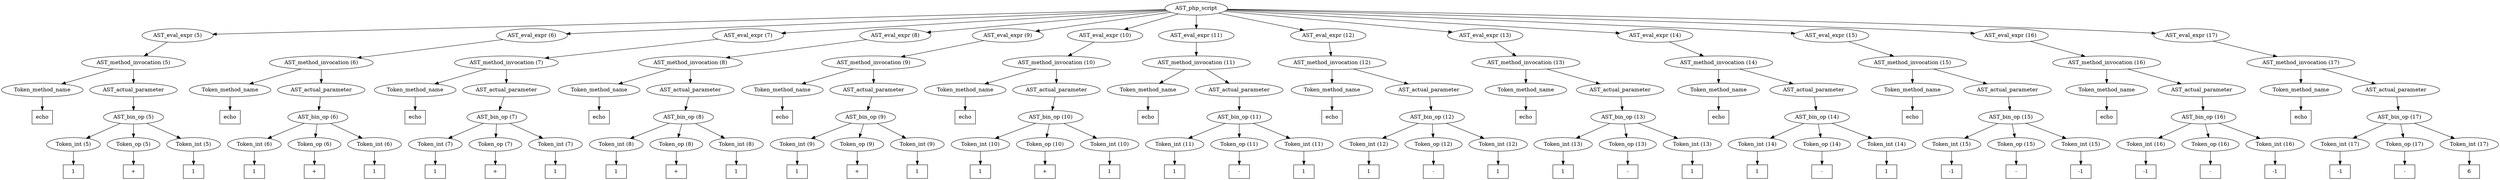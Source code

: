 /*
 * AST in dot format generated by phc -- the PHP compiler
 */

digraph AST {
node_0 [label="AST_php_script"];
node_1 [label="AST_eval_expr (5)"];
node_2 [label="AST_method_invocation (5)"];
node_3 [label="Token_method_name"];
node_4 [label="echo", shape=box]
node_3 -> node_4;
node_5 [label="AST_actual_parameter"];
node_6 [label="AST_bin_op (5)"];
node_7 [label="Token_int (5)"];
node_8 [label="1", shape=box]
node_7 -> node_8;
node_9 [label="Token_op (5)"];
node_10 [label="+", shape=box]
node_9 -> node_10;
node_11 [label="Token_int (5)"];
node_12 [label="1", shape=box]
node_11 -> node_12;
node_6 -> node_11;
node_6 -> node_9;
node_6 -> node_7;
node_5 -> node_6;
node_2 -> node_5;
node_2 -> node_3;
node_1 -> node_2;
node_13 [label="AST_eval_expr (6)"];
node_14 [label="AST_method_invocation (6)"];
node_15 [label="Token_method_name"];
node_16 [label="echo", shape=box]
node_15 -> node_16;
node_17 [label="AST_actual_parameter"];
node_18 [label="AST_bin_op (6)"];
node_19 [label="Token_int (6)"];
node_20 [label="1", shape=box]
node_19 -> node_20;
node_21 [label="Token_op (6)"];
node_22 [label="+", shape=box]
node_21 -> node_22;
node_23 [label="Token_int (6)"];
node_24 [label="1", shape=box]
node_23 -> node_24;
node_18 -> node_23;
node_18 -> node_21;
node_18 -> node_19;
node_17 -> node_18;
node_14 -> node_17;
node_14 -> node_15;
node_13 -> node_14;
node_25 [label="AST_eval_expr (7)"];
node_26 [label="AST_method_invocation (7)"];
node_27 [label="Token_method_name"];
node_28 [label="echo", shape=box]
node_27 -> node_28;
node_29 [label="AST_actual_parameter"];
node_30 [label="AST_bin_op (7)"];
node_31 [label="Token_int (7)"];
node_32 [label="1", shape=box]
node_31 -> node_32;
node_33 [label="Token_op (7)"];
node_34 [label="+", shape=box]
node_33 -> node_34;
node_35 [label="Token_int (7)"];
node_36 [label="1", shape=box]
node_35 -> node_36;
node_30 -> node_35;
node_30 -> node_33;
node_30 -> node_31;
node_29 -> node_30;
node_26 -> node_29;
node_26 -> node_27;
node_25 -> node_26;
node_37 [label="AST_eval_expr (8)"];
node_38 [label="AST_method_invocation (8)"];
node_39 [label="Token_method_name"];
node_40 [label="echo", shape=box]
node_39 -> node_40;
node_41 [label="AST_actual_parameter"];
node_42 [label="AST_bin_op (8)"];
node_43 [label="Token_int (8)"];
node_44 [label="1", shape=box]
node_43 -> node_44;
node_45 [label="Token_op (8)"];
node_46 [label="+", shape=box]
node_45 -> node_46;
node_47 [label="Token_int (8)"];
node_48 [label="1", shape=box]
node_47 -> node_48;
node_42 -> node_47;
node_42 -> node_45;
node_42 -> node_43;
node_41 -> node_42;
node_38 -> node_41;
node_38 -> node_39;
node_37 -> node_38;
node_49 [label="AST_eval_expr (9)"];
node_50 [label="AST_method_invocation (9)"];
node_51 [label="Token_method_name"];
node_52 [label="echo", shape=box]
node_51 -> node_52;
node_53 [label="AST_actual_parameter"];
node_54 [label="AST_bin_op (9)"];
node_55 [label="Token_int (9)"];
node_56 [label="1", shape=box]
node_55 -> node_56;
node_57 [label="Token_op (9)"];
node_58 [label="+", shape=box]
node_57 -> node_58;
node_59 [label="Token_int (9)"];
node_60 [label="1", shape=box]
node_59 -> node_60;
node_54 -> node_59;
node_54 -> node_57;
node_54 -> node_55;
node_53 -> node_54;
node_50 -> node_53;
node_50 -> node_51;
node_49 -> node_50;
node_61 [label="AST_eval_expr (10)"];
node_62 [label="AST_method_invocation (10)"];
node_63 [label="Token_method_name"];
node_64 [label="echo", shape=box]
node_63 -> node_64;
node_65 [label="AST_actual_parameter"];
node_66 [label="AST_bin_op (10)"];
node_67 [label="Token_int (10)"];
node_68 [label="1", shape=box]
node_67 -> node_68;
node_69 [label="Token_op (10)"];
node_70 [label="+", shape=box]
node_69 -> node_70;
node_71 [label="Token_int (10)"];
node_72 [label="1", shape=box]
node_71 -> node_72;
node_66 -> node_71;
node_66 -> node_69;
node_66 -> node_67;
node_65 -> node_66;
node_62 -> node_65;
node_62 -> node_63;
node_61 -> node_62;
node_73 [label="AST_eval_expr (11)"];
node_74 [label="AST_method_invocation (11)"];
node_75 [label="Token_method_name"];
node_76 [label="echo", shape=box]
node_75 -> node_76;
node_77 [label="AST_actual_parameter"];
node_78 [label="AST_bin_op (11)"];
node_79 [label="Token_int (11)"];
node_80 [label="1", shape=box]
node_79 -> node_80;
node_81 [label="Token_op (11)"];
node_82 [label="-", shape=box]
node_81 -> node_82;
node_83 [label="Token_int (11)"];
node_84 [label="1", shape=box]
node_83 -> node_84;
node_78 -> node_83;
node_78 -> node_81;
node_78 -> node_79;
node_77 -> node_78;
node_74 -> node_77;
node_74 -> node_75;
node_73 -> node_74;
node_85 [label="AST_eval_expr (12)"];
node_86 [label="AST_method_invocation (12)"];
node_87 [label="Token_method_name"];
node_88 [label="echo", shape=box]
node_87 -> node_88;
node_89 [label="AST_actual_parameter"];
node_90 [label="AST_bin_op (12)"];
node_91 [label="Token_int (12)"];
node_92 [label="1", shape=box]
node_91 -> node_92;
node_93 [label="Token_op (12)"];
node_94 [label="-", shape=box]
node_93 -> node_94;
node_95 [label="Token_int (12)"];
node_96 [label="1", shape=box]
node_95 -> node_96;
node_90 -> node_95;
node_90 -> node_93;
node_90 -> node_91;
node_89 -> node_90;
node_86 -> node_89;
node_86 -> node_87;
node_85 -> node_86;
node_97 [label="AST_eval_expr (13)"];
node_98 [label="AST_method_invocation (13)"];
node_99 [label="Token_method_name"];
node_100 [label="echo", shape=box]
node_99 -> node_100;
node_101 [label="AST_actual_parameter"];
node_102 [label="AST_bin_op (13)"];
node_103 [label="Token_int (13)"];
node_104 [label="1", shape=box]
node_103 -> node_104;
node_105 [label="Token_op (13)"];
node_106 [label="-", shape=box]
node_105 -> node_106;
node_107 [label="Token_int (13)"];
node_108 [label="1", shape=box]
node_107 -> node_108;
node_102 -> node_107;
node_102 -> node_105;
node_102 -> node_103;
node_101 -> node_102;
node_98 -> node_101;
node_98 -> node_99;
node_97 -> node_98;
node_109 [label="AST_eval_expr (14)"];
node_110 [label="AST_method_invocation (14)"];
node_111 [label="Token_method_name"];
node_112 [label="echo", shape=box]
node_111 -> node_112;
node_113 [label="AST_actual_parameter"];
node_114 [label="AST_bin_op (14)"];
node_115 [label="Token_int (14)"];
node_116 [label="1", shape=box]
node_115 -> node_116;
node_117 [label="Token_op (14)"];
node_118 [label="-", shape=box]
node_117 -> node_118;
node_119 [label="Token_int (14)"];
node_120 [label="1", shape=box]
node_119 -> node_120;
node_114 -> node_119;
node_114 -> node_117;
node_114 -> node_115;
node_113 -> node_114;
node_110 -> node_113;
node_110 -> node_111;
node_109 -> node_110;
node_121 [label="AST_eval_expr (15)"];
node_122 [label="AST_method_invocation (15)"];
node_123 [label="Token_method_name"];
node_124 [label="echo", shape=box]
node_123 -> node_124;
node_125 [label="AST_actual_parameter"];
node_126 [label="AST_bin_op (15)"];
node_127 [label="Token_int (15)"];
node_128 [label="-1", shape=box]
node_127 -> node_128;
node_129 [label="Token_op (15)"];
node_130 [label="-", shape=box]
node_129 -> node_130;
node_131 [label="Token_int (15)"];
node_132 [label="-1", shape=box]
node_131 -> node_132;
node_126 -> node_131;
node_126 -> node_129;
node_126 -> node_127;
node_125 -> node_126;
node_122 -> node_125;
node_122 -> node_123;
node_121 -> node_122;
node_133 [label="AST_eval_expr (16)"];
node_134 [label="AST_method_invocation (16)"];
node_135 [label="Token_method_name"];
node_136 [label="echo", shape=box]
node_135 -> node_136;
node_137 [label="AST_actual_parameter"];
node_138 [label="AST_bin_op (16)"];
node_139 [label="Token_int (16)"];
node_140 [label="-1", shape=box]
node_139 -> node_140;
node_141 [label="Token_op (16)"];
node_142 [label="-", shape=box]
node_141 -> node_142;
node_143 [label="Token_int (16)"];
node_144 [label="-1", shape=box]
node_143 -> node_144;
node_138 -> node_143;
node_138 -> node_141;
node_138 -> node_139;
node_137 -> node_138;
node_134 -> node_137;
node_134 -> node_135;
node_133 -> node_134;
node_145 [label="AST_eval_expr (17)"];
node_146 [label="AST_method_invocation (17)"];
node_147 [label="Token_method_name"];
node_148 [label="echo", shape=box]
node_147 -> node_148;
node_149 [label="AST_actual_parameter"];
node_150 [label="AST_bin_op (17)"];
node_151 [label="Token_int (17)"];
node_152 [label="-1", shape=box]
node_151 -> node_152;
node_153 [label="Token_op (17)"];
node_154 [label="-", shape=box]
node_153 -> node_154;
node_155 [label="Token_int (17)"];
node_156 [label="6", shape=box]
node_155 -> node_156;
node_150 -> node_155;
node_150 -> node_153;
node_150 -> node_151;
node_149 -> node_150;
node_146 -> node_149;
node_146 -> node_147;
node_145 -> node_146;
node_0 -> node_145;
node_0 -> node_133;
node_0 -> node_121;
node_0 -> node_109;
node_0 -> node_97;
node_0 -> node_85;
node_0 -> node_73;
node_0 -> node_61;
node_0 -> node_49;
node_0 -> node_37;
node_0 -> node_25;
node_0 -> node_13;
node_0 -> node_1;
}
